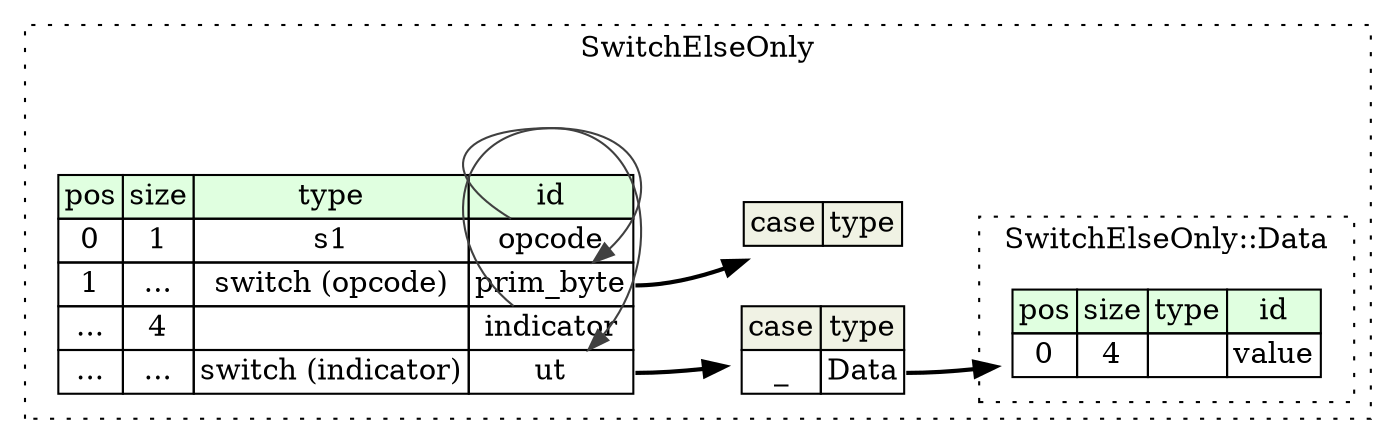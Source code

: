 digraph {
	rankdir=LR;
	node [shape=plaintext];
	subgraph cluster__switch_else_only {
		label="SwitchElseOnly";
		graph[style=dotted];

		switch_else_only__seq [label=<<TABLE BORDER="0" CELLBORDER="1" CELLSPACING="0">
			<TR><TD BGCOLOR="#E0FFE0">pos</TD><TD BGCOLOR="#E0FFE0">size</TD><TD BGCOLOR="#E0FFE0">type</TD><TD BGCOLOR="#E0FFE0">id</TD></TR>
			<TR><TD PORT="opcode_pos">0</TD><TD PORT="opcode_size">1</TD><TD>s1</TD><TD PORT="opcode_type">opcode</TD></TR>
			<TR><TD PORT="prim_byte_pos">1</TD><TD PORT="prim_byte_size">...</TD><TD>switch (opcode)</TD><TD PORT="prim_byte_type">prim_byte</TD></TR>
			<TR><TD PORT="indicator_pos">...</TD><TD PORT="indicator_size">4</TD><TD></TD><TD PORT="indicator_type">indicator</TD></TR>
			<TR><TD PORT="ut_pos">...</TD><TD PORT="ut_size">...</TD><TD>switch (indicator)</TD><TD PORT="ut_type">ut</TD></TR>
		</TABLE>>];
switch_else_only__seq_prim_byte_switch [label=<<TABLE BORDER="0" CELLBORDER="1" CELLSPACING="0">
	<TR><TD BGCOLOR="#F0F2E4">case</TD><TD BGCOLOR="#F0F2E4">type</TD></TR>
</TABLE>>];
switch_else_only__seq_ut_switch [label=<<TABLE BORDER="0" CELLBORDER="1" CELLSPACING="0">
	<TR><TD BGCOLOR="#F0F2E4">case</TD><TD BGCOLOR="#F0F2E4">type</TD></TR>
	<TR><TD>_</TD><TD PORT="case0">Data</TD></TR>
</TABLE>>];
		subgraph cluster__data {
			label="SwitchElseOnly::Data";
			graph[style=dotted];

			data__seq [label=<<TABLE BORDER="0" CELLBORDER="1" CELLSPACING="0">
				<TR><TD BGCOLOR="#E0FFE0">pos</TD><TD BGCOLOR="#E0FFE0">size</TD><TD BGCOLOR="#E0FFE0">type</TD><TD BGCOLOR="#E0FFE0">id</TD></TR>
				<TR><TD PORT="value_pos">0</TD><TD PORT="value_size">4</TD><TD></TD><TD PORT="value_type">value</TD></TR>
			</TABLE>>];
		}
	}
	switch_else_only__seq:prim_byte_type -> switch_else_only__seq_prim_byte_switch [style=bold];
	switch_else_only__seq:opcode_type -> switch_else_only__seq:prim_byte_type [color="#404040"];
	switch_else_only__seq:ut_type -> switch_else_only__seq_ut_switch [style=bold];
	switch_else_only__seq_ut_switch:case0 -> data__seq [style=bold];
	switch_else_only__seq:indicator_type -> switch_else_only__seq:ut_type [color="#404040"];
}
